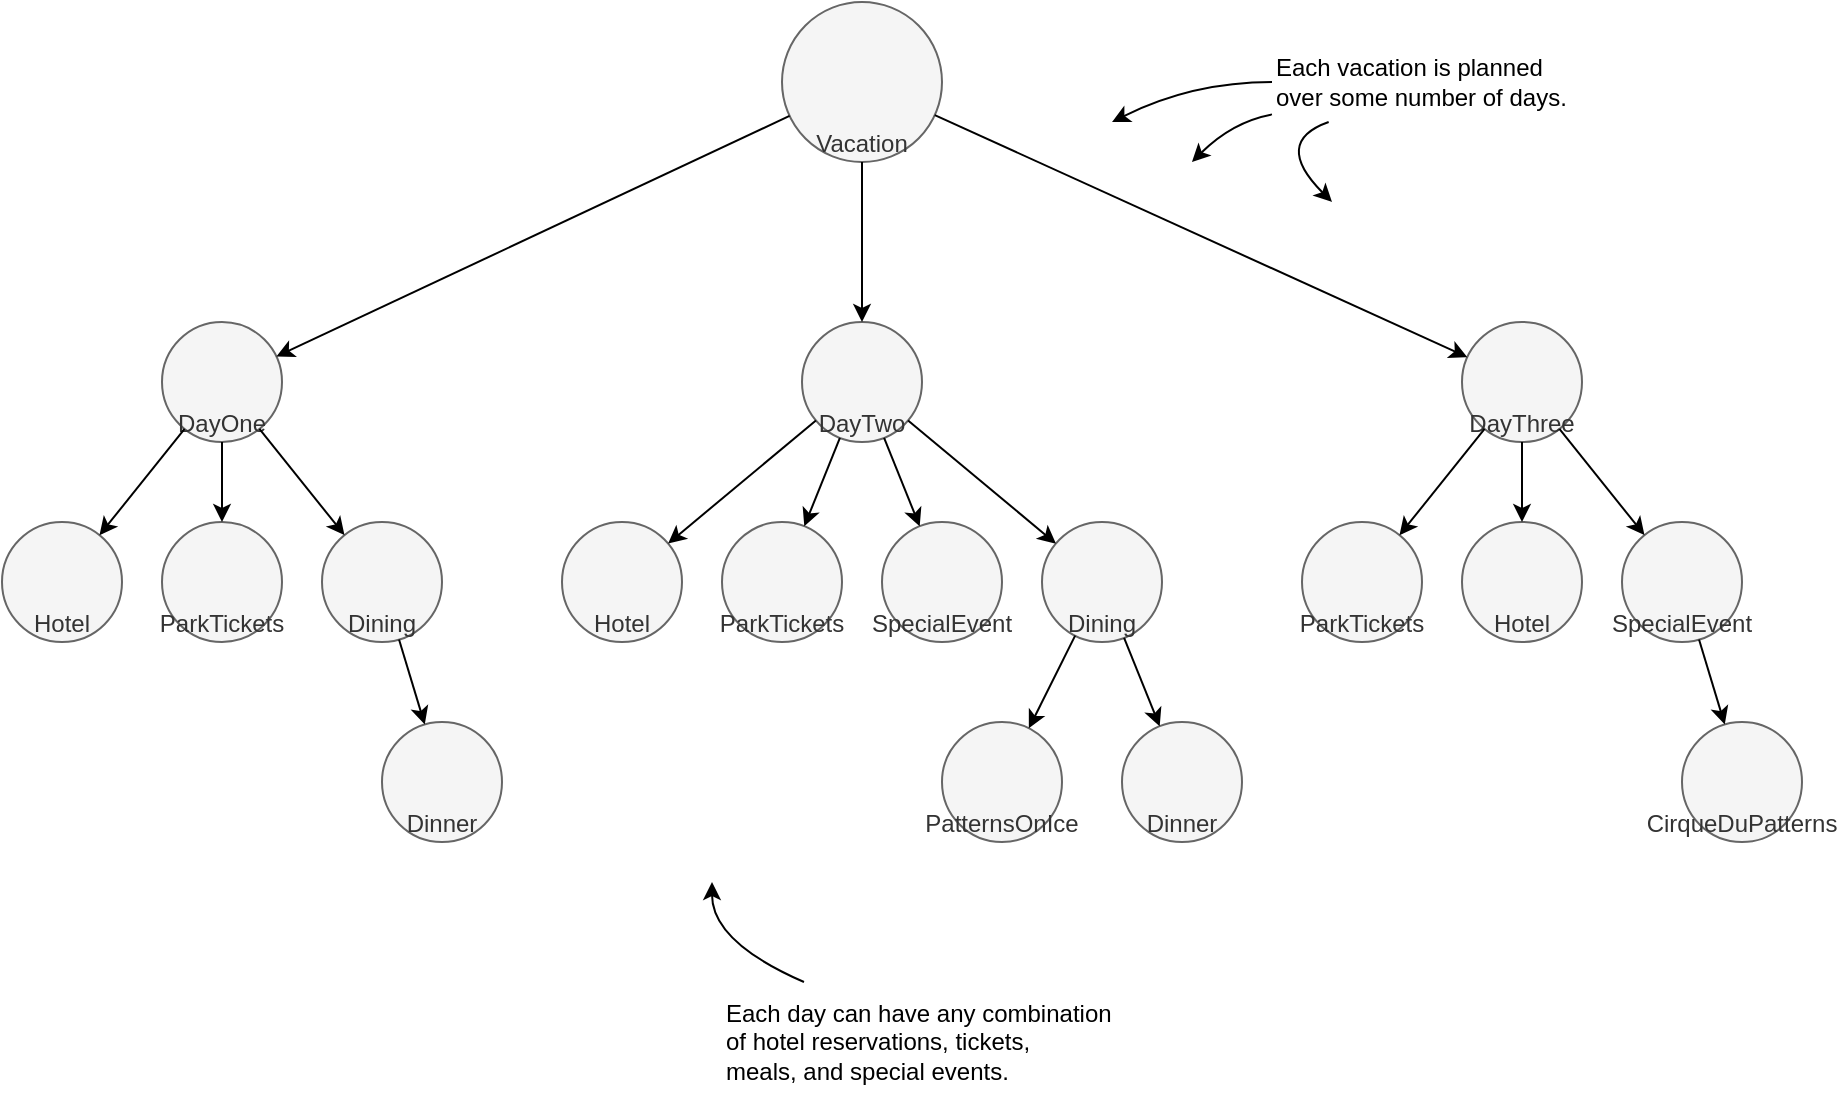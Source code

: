 <mxfile version="20.7.4" type="device"><diagram id="ahAyE9eUKxN_0jiChCt0" name="Sayfa -1"><mxGraphModel dx="573" dy="1045" grid="1" gridSize="10" guides="1" tooltips="1" connect="1" arrows="1" fold="1" page="1" pageScale="1" pageWidth="827" pageHeight="1169" math="0" shadow="0"><root><mxCell id="0"/><mxCell id="1" parent="0"/><mxCell id="ctMJXBY1Mb6EtK8_m7FG-1" value="Vacation" style="ellipse;whiteSpace=wrap;html=1;aspect=fixed;fillColor=#f5f5f5;strokeColor=#666666;fontColor=#333333;verticalAlign=bottom;" vertex="1" parent="1"><mxGeometry x="395" y="140" width="80" height="80" as="geometry"/></mxCell><mxCell id="ctMJXBY1Mb6EtK8_m7FG-2" value="DayOne" style="ellipse;whiteSpace=wrap;html=1;aspect=fixed;fillColor=#f5f5f5;strokeColor=#666666;fontColor=#333333;verticalAlign=bottom;" vertex="1" parent="1"><mxGeometry x="85" y="300" width="60" height="60" as="geometry"/></mxCell><mxCell id="ctMJXBY1Mb6EtK8_m7FG-3" value="DayTwo" style="ellipse;whiteSpace=wrap;html=1;aspect=fixed;fillColor=#f5f5f5;strokeColor=#666666;fontColor=#333333;verticalAlign=bottom;" vertex="1" parent="1"><mxGeometry x="405" y="300" width="60" height="60" as="geometry"/></mxCell><mxCell id="ctMJXBY1Mb6EtK8_m7FG-4" value="DayThree" style="ellipse;whiteSpace=wrap;html=1;aspect=fixed;fillColor=#f5f5f5;strokeColor=#666666;fontColor=#333333;verticalAlign=bottom;" vertex="1" parent="1"><mxGeometry x="735" y="300" width="60" height="60" as="geometry"/></mxCell><mxCell id="ctMJXBY1Mb6EtK8_m7FG-5" value="Hotel" style="ellipse;whiteSpace=wrap;html=1;aspect=fixed;fillColor=#f5f5f5;strokeColor=#666666;fontColor=#333333;verticalAlign=bottom;" vertex="1" parent="1"><mxGeometry x="5" y="400" width="60" height="60" as="geometry"/></mxCell><mxCell id="ctMJXBY1Mb6EtK8_m7FG-6" value="ParkTickets" style="ellipse;whiteSpace=wrap;html=1;aspect=fixed;fillColor=#f5f5f5;strokeColor=#666666;fontColor=#333333;verticalAlign=bottom;" vertex="1" parent="1"><mxGeometry x="85" y="400" width="60" height="60" as="geometry"/></mxCell><mxCell id="ctMJXBY1Mb6EtK8_m7FG-7" value="Dining" style="ellipse;whiteSpace=wrap;html=1;aspect=fixed;fillColor=#f5f5f5;strokeColor=#666666;fontColor=#333333;verticalAlign=bottom;" vertex="1" parent="1"><mxGeometry x="165" y="400" width="60" height="60" as="geometry"/></mxCell><mxCell id="ctMJXBY1Mb6EtK8_m7FG-9" value="Dinner" style="ellipse;whiteSpace=wrap;html=1;aspect=fixed;fillColor=#f5f5f5;strokeColor=#666666;fontColor=#333333;verticalAlign=bottom;" vertex="1" parent="1"><mxGeometry x="195" y="500" width="60" height="60" as="geometry"/></mxCell><mxCell id="ctMJXBY1Mb6EtK8_m7FG-10" value="Hotel" style="ellipse;whiteSpace=wrap;html=1;aspect=fixed;fillColor=#f5f5f5;strokeColor=#666666;fontColor=#333333;verticalAlign=bottom;" vertex="1" parent="1"><mxGeometry x="285" y="400" width="60" height="60" as="geometry"/></mxCell><mxCell id="ctMJXBY1Mb6EtK8_m7FG-11" value="ParkTickets" style="ellipse;whiteSpace=wrap;html=1;aspect=fixed;fillColor=#f5f5f5;strokeColor=#666666;fontColor=#333333;verticalAlign=bottom;" vertex="1" parent="1"><mxGeometry x="365" y="400" width="60" height="60" as="geometry"/></mxCell><mxCell id="ctMJXBY1Mb6EtK8_m7FG-13" value="SpecialEvent" style="ellipse;whiteSpace=wrap;html=1;aspect=fixed;fillColor=#f5f5f5;strokeColor=#666666;fontColor=#333333;verticalAlign=bottom;" vertex="1" parent="1"><mxGeometry x="445" y="400" width="60" height="60" as="geometry"/></mxCell><mxCell id="ctMJXBY1Mb6EtK8_m7FG-14" value="Dining" style="ellipse;whiteSpace=wrap;html=1;aspect=fixed;fillColor=#f5f5f5;strokeColor=#666666;fontColor=#333333;verticalAlign=bottom;" vertex="1" parent="1"><mxGeometry x="525" y="400" width="60" height="60" as="geometry"/></mxCell><mxCell id="ctMJXBY1Mb6EtK8_m7FG-15" value="Hotel" style="ellipse;whiteSpace=wrap;html=1;aspect=fixed;fillColor=#f5f5f5;strokeColor=#666666;fontColor=#333333;verticalAlign=bottom;" vertex="1" parent="1"><mxGeometry x="735" y="400" width="60" height="60" as="geometry"/></mxCell><mxCell id="ctMJXBY1Mb6EtK8_m7FG-16" value="ParkTickets" style="ellipse;whiteSpace=wrap;html=1;aspect=fixed;fillColor=#f5f5f5;strokeColor=#666666;fontColor=#333333;verticalAlign=bottom;" vertex="1" parent="1"><mxGeometry x="655" y="400" width="60" height="60" as="geometry"/></mxCell><mxCell id="ctMJXBY1Mb6EtK8_m7FG-17" value="SpecialEvent" style="ellipse;whiteSpace=wrap;html=1;aspect=fixed;fillColor=#f5f5f5;strokeColor=#666666;fontColor=#333333;verticalAlign=bottom;" vertex="1" parent="1"><mxGeometry x="815" y="400" width="60" height="60" as="geometry"/></mxCell><mxCell id="ctMJXBY1Mb6EtK8_m7FG-19" value="" style="endArrow=classic;html=1;rounded=0;" edge="1" parent="1" source="ctMJXBY1Mb6EtK8_m7FG-1" target="ctMJXBY1Mb6EtK8_m7FG-2"><mxGeometry width="50" height="50" relative="1" as="geometry"><mxPoint x="245" y="210" as="sourcePoint"/><mxPoint x="325" y="250" as="targetPoint"/></mxGeometry></mxCell><mxCell id="ctMJXBY1Mb6EtK8_m7FG-20" value="" style="endArrow=classic;html=1;rounded=0;" edge="1" parent="1" source="ctMJXBY1Mb6EtK8_m7FG-1" target="ctMJXBY1Mb6EtK8_m7FG-4"><mxGeometry width="50" height="50" relative="1" as="geometry"><mxPoint x="408.741" y="206.89" as="sourcePoint"/><mxPoint x="152.164" y="327.267" as="targetPoint"/></mxGeometry></mxCell><mxCell id="ctMJXBY1Mb6EtK8_m7FG-21" value="" style="endArrow=classic;html=1;rounded=0;" edge="1" parent="1" source="ctMJXBY1Mb6EtK8_m7FG-1" target="ctMJXBY1Mb6EtK8_m7FG-3"><mxGeometry width="50" height="50" relative="1" as="geometry"><mxPoint x="418.741" y="216.89" as="sourcePoint"/><mxPoint x="162.164" y="337.267" as="targetPoint"/></mxGeometry></mxCell><mxCell id="ctMJXBY1Mb6EtK8_m7FG-22" value="" style="endArrow=classic;html=1;rounded=0;" edge="1" parent="1" source="ctMJXBY1Mb6EtK8_m7FG-2" target="ctMJXBY1Mb6EtK8_m7FG-5"><mxGeometry width="50" height="50" relative="1" as="geometry"><mxPoint x="65" y="620" as="sourcePoint"/><mxPoint x="115" y="570" as="targetPoint"/></mxGeometry></mxCell><mxCell id="ctMJXBY1Mb6EtK8_m7FG-23" value="" style="endArrow=classic;html=1;rounded=0;" edge="1" parent="1" source="ctMJXBY1Mb6EtK8_m7FG-2" target="ctMJXBY1Mb6EtK8_m7FG-6"><mxGeometry width="50" height="50" relative="1" as="geometry"><mxPoint x="245" y="350" as="sourcePoint"/><mxPoint x="295" y="300" as="targetPoint"/></mxGeometry></mxCell><mxCell id="ctMJXBY1Mb6EtK8_m7FG-24" value="" style="endArrow=classic;html=1;rounded=0;" edge="1" parent="1" source="ctMJXBY1Mb6EtK8_m7FG-2" target="ctMJXBY1Mb6EtK8_m7FG-7"><mxGeometry width="50" height="50" relative="1" as="geometry"><mxPoint x="265" y="380" as="sourcePoint"/><mxPoint x="295" y="300" as="targetPoint"/></mxGeometry></mxCell><mxCell id="ctMJXBY1Mb6EtK8_m7FG-25" value="" style="endArrow=classic;html=1;rounded=0;" edge="1" parent="1" source="ctMJXBY1Mb6EtK8_m7FG-7" target="ctMJXBY1Mb6EtK8_m7FG-9"><mxGeometry width="50" height="50" relative="1" as="geometry"><mxPoint x="335" y="350" as="sourcePoint"/><mxPoint x="385" y="300" as="targetPoint"/></mxGeometry></mxCell><mxCell id="ctMJXBY1Mb6EtK8_m7FG-26" value="PatternsOnIce" style="ellipse;whiteSpace=wrap;html=1;aspect=fixed;fillColor=#f5f5f5;strokeColor=#666666;fontColor=#333333;verticalAlign=bottom;" vertex="1" parent="1"><mxGeometry x="475" y="500" width="60" height="60" as="geometry"/></mxCell><mxCell id="ctMJXBY1Mb6EtK8_m7FG-28" value="Dinner" style="ellipse;whiteSpace=wrap;html=1;aspect=fixed;fillColor=#f5f5f5;strokeColor=#666666;fontColor=#333333;verticalAlign=bottom;" vertex="1" parent="1"><mxGeometry x="565" y="500" width="60" height="60" as="geometry"/></mxCell><mxCell id="ctMJXBY1Mb6EtK8_m7FG-29" value="CirqueDuPatterns" style="ellipse;whiteSpace=wrap;html=1;aspect=fixed;fillColor=#f5f5f5;strokeColor=#666666;fontColor=#333333;verticalAlign=bottom;" vertex="1" parent="1"><mxGeometry x="845" y="500" width="60" height="60" as="geometry"/></mxCell><mxCell id="ctMJXBY1Mb6EtK8_m7FG-30" value="" style="endArrow=classic;html=1;rounded=0;" edge="1" parent="1" source="ctMJXBY1Mb6EtK8_m7FG-3" target="ctMJXBY1Mb6EtK8_m7FG-10"><mxGeometry width="50" height="50" relative="1" as="geometry"><mxPoint x="320" y="620" as="sourcePoint"/><mxPoint x="370" y="570" as="targetPoint"/></mxGeometry></mxCell><mxCell id="ctMJXBY1Mb6EtK8_m7FG-31" value="" style="endArrow=classic;html=1;rounded=0;" edge="1" parent="1" source="ctMJXBY1Mb6EtK8_m7FG-4" target="ctMJXBY1Mb6EtK8_m7FG-16"><mxGeometry width="50" height="50" relative="1" as="geometry"><mxPoint x="520" y="430" as="sourcePoint"/><mxPoint x="570" y="380" as="targetPoint"/></mxGeometry></mxCell><mxCell id="ctMJXBY1Mb6EtK8_m7FG-32" value="" style="endArrow=classic;html=1;rounded=0;" edge="1" parent="1" source="ctMJXBY1Mb6EtK8_m7FG-3" target="ctMJXBY1Mb6EtK8_m7FG-14"><mxGeometry width="50" height="50" relative="1" as="geometry"><mxPoint x="520" y="430" as="sourcePoint"/><mxPoint x="570" y="380" as="targetPoint"/></mxGeometry></mxCell><mxCell id="ctMJXBY1Mb6EtK8_m7FG-33" value="" style="endArrow=classic;html=1;rounded=0;" edge="1" parent="1" source="ctMJXBY1Mb6EtK8_m7FG-3" target="ctMJXBY1Mb6EtK8_m7FG-13"><mxGeometry width="50" height="50" relative="1" as="geometry"><mxPoint x="520" y="430" as="sourcePoint"/><mxPoint x="570" y="380" as="targetPoint"/></mxGeometry></mxCell><mxCell id="ctMJXBY1Mb6EtK8_m7FG-34" value="" style="endArrow=classic;html=1;rounded=0;" edge="1" parent="1" source="ctMJXBY1Mb6EtK8_m7FG-3" target="ctMJXBY1Mb6EtK8_m7FG-11"><mxGeometry width="50" height="50" relative="1" as="geometry"><mxPoint x="520" y="430" as="sourcePoint"/><mxPoint x="570" y="380" as="targetPoint"/></mxGeometry></mxCell><mxCell id="ctMJXBY1Mb6EtK8_m7FG-35" value="" style="endArrow=classic;html=1;rounded=0;" edge="1" parent="1" source="ctMJXBY1Mb6EtK8_m7FG-4" target="ctMJXBY1Mb6EtK8_m7FG-17"><mxGeometry width="50" height="50" relative="1" as="geometry"><mxPoint x="520" y="430" as="sourcePoint"/><mxPoint x="570" y="380" as="targetPoint"/></mxGeometry></mxCell><mxCell id="ctMJXBY1Mb6EtK8_m7FG-36" value="" style="endArrow=classic;html=1;rounded=0;" edge="1" parent="1" source="ctMJXBY1Mb6EtK8_m7FG-4" target="ctMJXBY1Mb6EtK8_m7FG-15"><mxGeometry width="50" height="50" relative="1" as="geometry"><mxPoint x="520" y="430" as="sourcePoint"/><mxPoint x="570" y="380" as="targetPoint"/></mxGeometry></mxCell><mxCell id="ctMJXBY1Mb6EtK8_m7FG-37" value="" style="endArrow=classic;html=1;rounded=0;" edge="1" parent="1" source="ctMJXBY1Mb6EtK8_m7FG-14" target="ctMJXBY1Mb6EtK8_m7FG-28"><mxGeometry width="50" height="50" relative="1" as="geometry"><mxPoint x="520" y="430" as="sourcePoint"/><mxPoint x="570" y="380" as="targetPoint"/></mxGeometry></mxCell><mxCell id="ctMJXBY1Mb6EtK8_m7FG-38" value="" style="endArrow=classic;html=1;rounded=0;" edge="1" parent="1" source="ctMJXBY1Mb6EtK8_m7FG-17" target="ctMJXBY1Mb6EtK8_m7FG-29"><mxGeometry width="50" height="50" relative="1" as="geometry"><mxPoint x="520" y="430" as="sourcePoint"/><mxPoint x="570" y="380" as="targetPoint"/></mxGeometry></mxCell><mxCell id="ctMJXBY1Mb6EtK8_m7FG-39" value="" style="endArrow=classic;html=1;rounded=0;" edge="1" parent="1" source="ctMJXBY1Mb6EtK8_m7FG-14" target="ctMJXBY1Mb6EtK8_m7FG-26"><mxGeometry width="50" height="50" relative="1" as="geometry"><mxPoint x="520" y="430" as="sourcePoint"/><mxPoint x="570" y="380" as="targetPoint"/></mxGeometry></mxCell><mxCell id="ctMJXBY1Mb6EtK8_m7FG-40" value="&lt;div&gt;Each day can have any combination&lt;/div&gt;&lt;div&gt;of hotel reservations, tickets,&lt;/div&gt;&lt;div&gt;meals, and special events.&lt;/div&gt;" style="text;html=1;align=left;verticalAlign=middle;resizable=0;points=[];autosize=1;strokeColor=none;fillColor=none;" vertex="1" parent="1"><mxGeometry x="365" y="630" width="220" height="60" as="geometry"/></mxCell><mxCell id="ctMJXBY1Mb6EtK8_m7FG-41" value="" style="endArrow=classic;html=1;curved=1;" edge="1" parent="1" source="ctMJXBY1Mb6EtK8_m7FG-40"><mxGeometry width="50" height="50" relative="1" as="geometry"><mxPoint x="310" y="710" as="sourcePoint"/><mxPoint x="360" y="580" as="targetPoint"/><Array as="points"><mxPoint x="360" y="610"/></Array></mxGeometry></mxCell><mxCell id="ctMJXBY1Mb6EtK8_m7FG-42" value="&lt;div&gt;Each vacation is planned&lt;/div&gt;&lt;div&gt;over some number of days.&lt;/div&gt;" style="text;html=1;align=left;verticalAlign=middle;resizable=0;points=[];autosize=1;strokeColor=none;fillColor=none;" vertex="1" parent="1"><mxGeometry x="640" y="160" width="170" height="40" as="geometry"/></mxCell><mxCell id="ctMJXBY1Mb6EtK8_m7FG-43" value="" style="endArrow=classic;html=1;curved=1;" edge="1" parent="1" source="ctMJXBY1Mb6EtK8_m7FG-42"><mxGeometry width="50" height="50" relative="1" as="geometry"><mxPoint x="560" y="170" as="sourcePoint"/><mxPoint x="560" y="200" as="targetPoint"/><Array as="points"><mxPoint x="600" y="180"/></Array></mxGeometry></mxCell><mxCell id="ctMJXBY1Mb6EtK8_m7FG-44" value="" style="endArrow=classic;html=1;curved=1;" edge="1" parent="1" source="ctMJXBY1Mb6EtK8_m7FG-42"><mxGeometry width="50" height="50" relative="1" as="geometry"><mxPoint x="650" y="190" as="sourcePoint"/><mxPoint x="600" y="220" as="targetPoint"/><Array as="points"><mxPoint x="620" y="200"/></Array></mxGeometry></mxCell><mxCell id="ctMJXBY1Mb6EtK8_m7FG-45" value="" style="endArrow=classic;html=1;curved=1;" edge="1" parent="1" source="ctMJXBY1Mb6EtK8_m7FG-42"><mxGeometry width="50" height="50" relative="1" as="geometry"><mxPoint x="660" y="200" as="sourcePoint"/><mxPoint x="670" y="240" as="targetPoint"/><Array as="points"><mxPoint x="640" y="210"/></Array></mxGeometry></mxCell></root></mxGraphModel></diagram></mxfile>